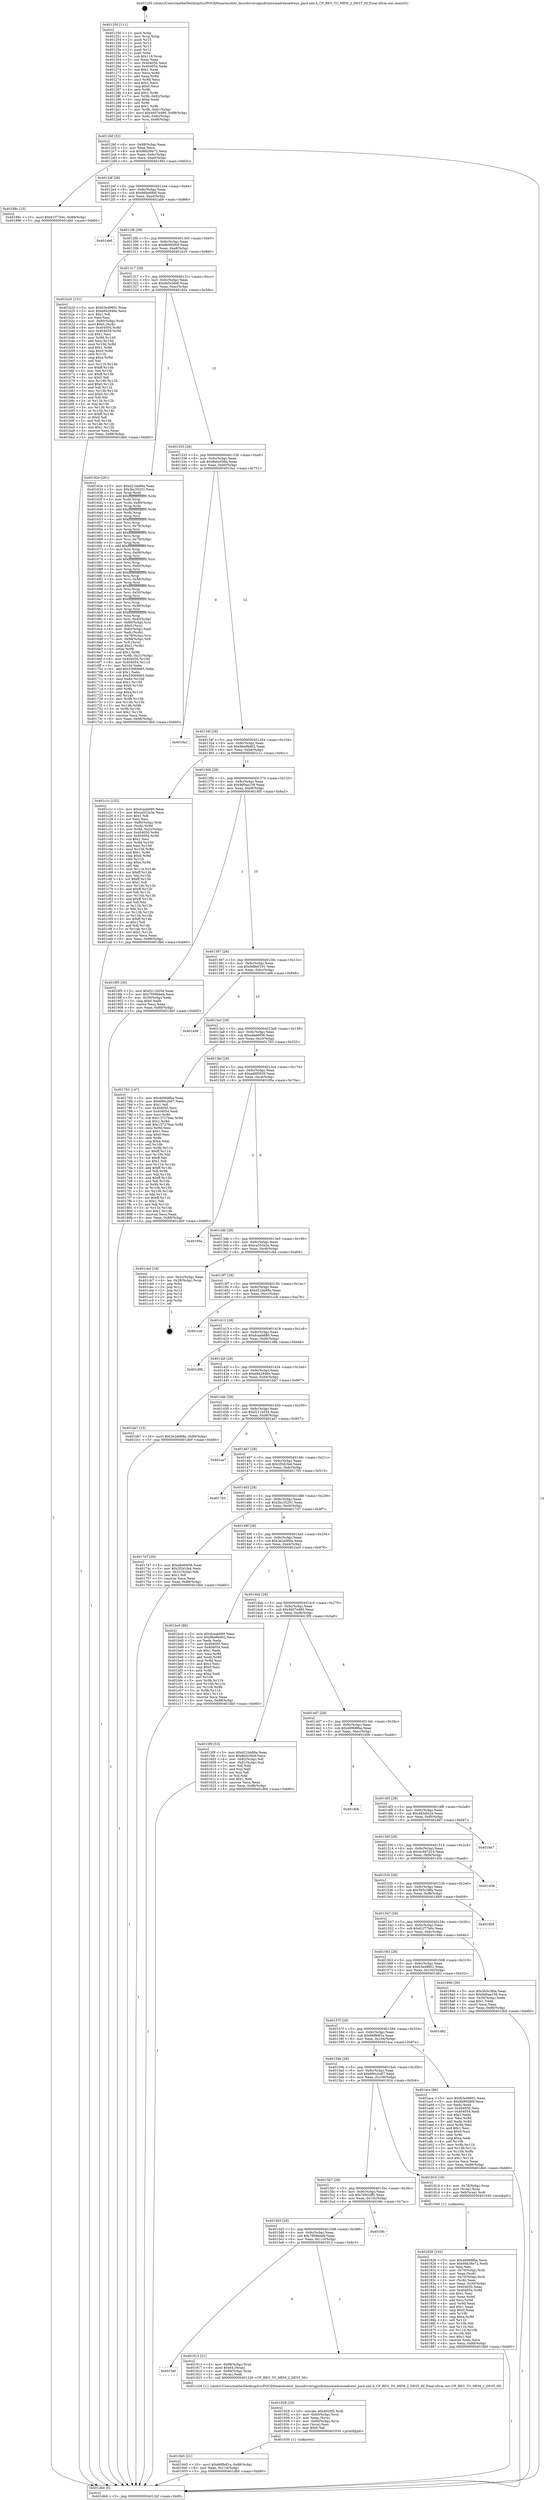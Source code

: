 digraph "0x401250" {
  label = "0x401250 (/mnt/c/Users/mathe/Desktop/tcc/POCII/binaries/extr_linuxdriversgpudrmmsmadrenoadreno_pm4.xml.h_CP_REG_TO_MEM_2_DEST_HI_Final-ollvm.out::main(0))"
  labelloc = "t"
  node[shape=record]

  Entry [label="",width=0.3,height=0.3,shape=circle,fillcolor=black,style=filled]
  "0x4012bf" [label="{
     0x4012bf [32]\l
     | [instrs]\l
     &nbsp;&nbsp;0x4012bf \<+6\>: mov -0x88(%rbp),%eax\l
     &nbsp;&nbsp;0x4012c5 \<+2\>: mov %eax,%ecx\l
     &nbsp;&nbsp;0x4012c7 \<+6\>: sub $0x86b38e72,%ecx\l
     &nbsp;&nbsp;0x4012cd \<+6\>: mov %eax,-0x9c(%rbp)\l
     &nbsp;&nbsp;0x4012d3 \<+6\>: mov %ecx,-0xa0(%rbp)\l
     &nbsp;&nbsp;0x4012d9 \<+6\>: je 000000000040188c \<main+0x63c\>\l
  }"]
  "0x40188c" [label="{
     0x40188c [15]\l
     | [instrs]\l
     &nbsp;&nbsp;0x40188c \<+10\>: movl $0x61f77b0c,-0x88(%rbp)\l
     &nbsp;&nbsp;0x401896 \<+5\>: jmp 0000000000401db0 \<main+0xb60\>\l
  }"]
  "0x4012df" [label="{
     0x4012df [28]\l
     | [instrs]\l
     &nbsp;&nbsp;0x4012df \<+5\>: jmp 00000000004012e4 \<main+0x94\>\l
     &nbsp;&nbsp;0x4012e4 \<+6\>: mov -0x9c(%rbp),%eax\l
     &nbsp;&nbsp;0x4012ea \<+5\>: sub $0x86be68df,%eax\l
     &nbsp;&nbsp;0x4012ef \<+6\>: mov %eax,-0xa4(%rbp)\l
     &nbsp;&nbsp;0x4012f5 \<+6\>: je 0000000000401ab6 \<main+0x866\>\l
  }"]
  Exit [label="",width=0.3,height=0.3,shape=circle,fillcolor=black,style=filled,peripheries=2]
  "0x401ab6" [label="{
     0x401ab6\l
  }", style=dashed]
  "0x4012fb" [label="{
     0x4012fb [28]\l
     | [instrs]\l
     &nbsp;&nbsp;0x4012fb \<+5\>: jmp 0000000000401300 \<main+0xb0\>\l
     &nbsp;&nbsp;0x401300 \<+6\>: mov -0x9c(%rbp),%eax\l
     &nbsp;&nbsp;0x401306 \<+5\>: sub $0x8b99260f,%eax\l
     &nbsp;&nbsp;0x40130b \<+6\>: mov %eax,-0xa8(%rbp)\l
     &nbsp;&nbsp;0x401311 \<+6\>: je 0000000000401b20 \<main+0x8d0\>\l
  }"]
  "0x401945" [label="{
     0x401945 [21]\l
     | [instrs]\l
     &nbsp;&nbsp;0x401945 \<+10\>: movl $0x66f9df1a,-0x88(%rbp)\l
     &nbsp;&nbsp;0x40194f \<+6\>: mov %eax,-0x114(%rbp)\l
     &nbsp;&nbsp;0x401955 \<+5\>: jmp 0000000000401db0 \<main+0xb60\>\l
  }"]
  "0x401b20" [label="{
     0x401b20 [151]\l
     | [instrs]\l
     &nbsp;&nbsp;0x401b20 \<+5\>: mov $0x63e49601,%eax\l
     &nbsp;&nbsp;0x401b25 \<+5\>: mov $0xe942846e,%ecx\l
     &nbsp;&nbsp;0x401b2a \<+2\>: mov $0x1,%dl\l
     &nbsp;&nbsp;0x401b2c \<+2\>: xor %esi,%esi\l
     &nbsp;&nbsp;0x401b2e \<+4\>: mov -0x80(%rbp),%rdi\l
     &nbsp;&nbsp;0x401b32 \<+6\>: movl $0x0,(%rdi)\l
     &nbsp;&nbsp;0x401b38 \<+8\>: mov 0x404050,%r8d\l
     &nbsp;&nbsp;0x401b40 \<+8\>: mov 0x404054,%r9d\l
     &nbsp;&nbsp;0x401b48 \<+3\>: sub $0x1,%esi\l
     &nbsp;&nbsp;0x401b4b \<+3\>: mov %r8d,%r10d\l
     &nbsp;&nbsp;0x401b4e \<+3\>: add %esi,%r10d\l
     &nbsp;&nbsp;0x401b51 \<+4\>: imul %r10d,%r8d\l
     &nbsp;&nbsp;0x401b55 \<+4\>: and $0x1,%r8d\l
     &nbsp;&nbsp;0x401b59 \<+4\>: cmp $0x0,%r8d\l
     &nbsp;&nbsp;0x401b5d \<+4\>: sete %r11b\l
     &nbsp;&nbsp;0x401b61 \<+4\>: cmp $0xa,%r9d\l
     &nbsp;&nbsp;0x401b65 \<+3\>: setl %bl\l
     &nbsp;&nbsp;0x401b68 \<+3\>: mov %r11b,%r14b\l
     &nbsp;&nbsp;0x401b6b \<+4\>: xor $0xff,%r14b\l
     &nbsp;&nbsp;0x401b6f \<+3\>: mov %bl,%r15b\l
     &nbsp;&nbsp;0x401b72 \<+4\>: xor $0xff,%r15b\l
     &nbsp;&nbsp;0x401b76 \<+3\>: xor $0x0,%dl\l
     &nbsp;&nbsp;0x401b79 \<+3\>: mov %r14b,%r12b\l
     &nbsp;&nbsp;0x401b7c \<+4\>: and $0x0,%r12b\l
     &nbsp;&nbsp;0x401b80 \<+3\>: and %dl,%r11b\l
     &nbsp;&nbsp;0x401b83 \<+3\>: mov %r15b,%r13b\l
     &nbsp;&nbsp;0x401b86 \<+4\>: and $0x0,%r13b\l
     &nbsp;&nbsp;0x401b8a \<+2\>: and %dl,%bl\l
     &nbsp;&nbsp;0x401b8c \<+3\>: or %r11b,%r12b\l
     &nbsp;&nbsp;0x401b8f \<+3\>: or %bl,%r13b\l
     &nbsp;&nbsp;0x401b92 \<+3\>: xor %r13b,%r12b\l
     &nbsp;&nbsp;0x401b95 \<+3\>: or %r15b,%r14b\l
     &nbsp;&nbsp;0x401b98 \<+4\>: xor $0xff,%r14b\l
     &nbsp;&nbsp;0x401b9c \<+3\>: or $0x0,%dl\l
     &nbsp;&nbsp;0x401b9f \<+3\>: and %dl,%r14b\l
     &nbsp;&nbsp;0x401ba2 \<+3\>: or %r14b,%r12b\l
     &nbsp;&nbsp;0x401ba5 \<+4\>: test $0x1,%r12b\l
     &nbsp;&nbsp;0x401ba9 \<+3\>: cmovne %ecx,%eax\l
     &nbsp;&nbsp;0x401bac \<+6\>: mov %eax,-0x88(%rbp)\l
     &nbsp;&nbsp;0x401bb2 \<+5\>: jmp 0000000000401db0 \<main+0xb60\>\l
  }"]
  "0x401317" [label="{
     0x401317 [28]\l
     | [instrs]\l
     &nbsp;&nbsp;0x401317 \<+5\>: jmp 000000000040131c \<main+0xcc\>\l
     &nbsp;&nbsp;0x40131c \<+6\>: mov -0x9c(%rbp),%eax\l
     &nbsp;&nbsp;0x401322 \<+5\>: sub $0x8e5c56df,%eax\l
     &nbsp;&nbsp;0x401327 \<+6\>: mov %eax,-0xac(%rbp)\l
     &nbsp;&nbsp;0x40132d \<+6\>: je 000000000040162e \<main+0x3de\>\l
  }"]
  "0x401928" [label="{
     0x401928 [29]\l
     | [instrs]\l
     &nbsp;&nbsp;0x401928 \<+10\>: movabs $0x4020f2,%rdi\l
     &nbsp;&nbsp;0x401932 \<+4\>: mov -0x60(%rbp),%rcx\l
     &nbsp;&nbsp;0x401936 \<+2\>: mov %eax,(%rcx)\l
     &nbsp;&nbsp;0x401938 \<+4\>: mov -0x60(%rbp),%rcx\l
     &nbsp;&nbsp;0x40193c \<+2\>: mov (%rcx),%esi\l
     &nbsp;&nbsp;0x40193e \<+2\>: mov $0x0,%al\l
     &nbsp;&nbsp;0x401940 \<+5\>: call 0000000000401030 \<printf@plt\>\l
     | [calls]\l
     &nbsp;&nbsp;0x401030 \{1\} (unknown)\l
  }"]
  "0x40162e" [label="{
     0x40162e [281]\l
     | [instrs]\l
     &nbsp;&nbsp;0x40162e \<+5\>: mov $0xd21bb89a,%eax\l
     &nbsp;&nbsp;0x401633 \<+5\>: mov $0x3bc35201,%ecx\l
     &nbsp;&nbsp;0x401638 \<+3\>: mov %rsp,%rdx\l
     &nbsp;&nbsp;0x40163b \<+4\>: add $0xfffffffffffffff0,%rdx\l
     &nbsp;&nbsp;0x40163f \<+3\>: mov %rdx,%rsp\l
     &nbsp;&nbsp;0x401642 \<+4\>: mov %rdx,-0x80(%rbp)\l
     &nbsp;&nbsp;0x401646 \<+3\>: mov %rsp,%rdx\l
     &nbsp;&nbsp;0x401649 \<+4\>: add $0xfffffffffffffff0,%rdx\l
     &nbsp;&nbsp;0x40164d \<+3\>: mov %rdx,%rsp\l
     &nbsp;&nbsp;0x401650 \<+3\>: mov %rsp,%rsi\l
     &nbsp;&nbsp;0x401653 \<+4\>: add $0xfffffffffffffff0,%rsi\l
     &nbsp;&nbsp;0x401657 \<+3\>: mov %rsi,%rsp\l
     &nbsp;&nbsp;0x40165a \<+4\>: mov %rsi,-0x78(%rbp)\l
     &nbsp;&nbsp;0x40165e \<+3\>: mov %rsp,%rsi\l
     &nbsp;&nbsp;0x401661 \<+4\>: add $0xfffffffffffffff0,%rsi\l
     &nbsp;&nbsp;0x401665 \<+3\>: mov %rsi,%rsp\l
     &nbsp;&nbsp;0x401668 \<+4\>: mov %rsi,-0x70(%rbp)\l
     &nbsp;&nbsp;0x40166c \<+3\>: mov %rsp,%rsi\l
     &nbsp;&nbsp;0x40166f \<+4\>: add $0xfffffffffffffff0,%rsi\l
     &nbsp;&nbsp;0x401673 \<+3\>: mov %rsi,%rsp\l
     &nbsp;&nbsp;0x401676 \<+4\>: mov %rsi,-0x68(%rbp)\l
     &nbsp;&nbsp;0x40167a \<+3\>: mov %rsp,%rsi\l
     &nbsp;&nbsp;0x40167d \<+4\>: add $0xfffffffffffffff0,%rsi\l
     &nbsp;&nbsp;0x401681 \<+3\>: mov %rsi,%rsp\l
     &nbsp;&nbsp;0x401684 \<+4\>: mov %rsi,-0x60(%rbp)\l
     &nbsp;&nbsp;0x401688 \<+3\>: mov %rsp,%rsi\l
     &nbsp;&nbsp;0x40168b \<+4\>: add $0xfffffffffffffff0,%rsi\l
     &nbsp;&nbsp;0x40168f \<+3\>: mov %rsi,%rsp\l
     &nbsp;&nbsp;0x401692 \<+4\>: mov %rsi,-0x58(%rbp)\l
     &nbsp;&nbsp;0x401696 \<+3\>: mov %rsp,%rsi\l
     &nbsp;&nbsp;0x401699 \<+4\>: add $0xfffffffffffffff0,%rsi\l
     &nbsp;&nbsp;0x40169d \<+3\>: mov %rsi,%rsp\l
     &nbsp;&nbsp;0x4016a0 \<+4\>: mov %rsi,-0x50(%rbp)\l
     &nbsp;&nbsp;0x4016a4 \<+3\>: mov %rsp,%rsi\l
     &nbsp;&nbsp;0x4016a7 \<+4\>: add $0xfffffffffffffff0,%rsi\l
     &nbsp;&nbsp;0x4016ab \<+3\>: mov %rsi,%rsp\l
     &nbsp;&nbsp;0x4016ae \<+4\>: mov %rsi,-0x48(%rbp)\l
     &nbsp;&nbsp;0x4016b2 \<+3\>: mov %rsp,%rsi\l
     &nbsp;&nbsp;0x4016b5 \<+4\>: add $0xfffffffffffffff0,%rsi\l
     &nbsp;&nbsp;0x4016b9 \<+3\>: mov %rsi,%rsp\l
     &nbsp;&nbsp;0x4016bc \<+4\>: mov %rsi,-0x40(%rbp)\l
     &nbsp;&nbsp;0x4016c0 \<+4\>: mov -0x80(%rbp),%rsi\l
     &nbsp;&nbsp;0x4016c4 \<+6\>: movl $0x0,(%rsi)\l
     &nbsp;&nbsp;0x4016ca \<+6\>: mov -0x8c(%rbp),%edi\l
     &nbsp;&nbsp;0x4016d0 \<+2\>: mov %edi,(%rdx)\l
     &nbsp;&nbsp;0x4016d2 \<+4\>: mov -0x78(%rbp),%rsi\l
     &nbsp;&nbsp;0x4016d6 \<+7\>: mov -0x98(%rbp),%r8\l
     &nbsp;&nbsp;0x4016dd \<+3\>: mov %r8,(%rsi)\l
     &nbsp;&nbsp;0x4016e0 \<+3\>: cmpl $0x2,(%rdx)\l
     &nbsp;&nbsp;0x4016e3 \<+4\>: setne %r9b\l
     &nbsp;&nbsp;0x4016e7 \<+4\>: and $0x1,%r9b\l
     &nbsp;&nbsp;0x4016eb \<+4\>: mov %r9b,-0x31(%rbp)\l
     &nbsp;&nbsp;0x4016ef \<+8\>: mov 0x404050,%r10d\l
     &nbsp;&nbsp;0x4016f7 \<+8\>: mov 0x404054,%r11d\l
     &nbsp;&nbsp;0x4016ff \<+3\>: mov %r10d,%ebx\l
     &nbsp;&nbsp;0x401702 \<+6\>: add $0x53069d65,%ebx\l
     &nbsp;&nbsp;0x401708 \<+3\>: sub $0x1,%ebx\l
     &nbsp;&nbsp;0x40170b \<+6\>: sub $0x53069d65,%ebx\l
     &nbsp;&nbsp;0x401711 \<+4\>: imul %ebx,%r10d\l
     &nbsp;&nbsp;0x401715 \<+4\>: and $0x1,%r10d\l
     &nbsp;&nbsp;0x401719 \<+4\>: cmp $0x0,%r10d\l
     &nbsp;&nbsp;0x40171d \<+4\>: sete %r9b\l
     &nbsp;&nbsp;0x401721 \<+4\>: cmp $0xa,%r11d\l
     &nbsp;&nbsp;0x401725 \<+4\>: setl %r14b\l
     &nbsp;&nbsp;0x401729 \<+3\>: mov %r9b,%r15b\l
     &nbsp;&nbsp;0x40172c \<+3\>: and %r14b,%r15b\l
     &nbsp;&nbsp;0x40172f \<+3\>: xor %r14b,%r9b\l
     &nbsp;&nbsp;0x401732 \<+3\>: or %r9b,%r15b\l
     &nbsp;&nbsp;0x401735 \<+4\>: test $0x1,%r15b\l
     &nbsp;&nbsp;0x401739 \<+3\>: cmovne %ecx,%eax\l
     &nbsp;&nbsp;0x40173c \<+6\>: mov %eax,-0x88(%rbp)\l
     &nbsp;&nbsp;0x401742 \<+5\>: jmp 0000000000401db0 \<main+0xb60\>\l
  }"]
  "0x401333" [label="{
     0x401333 [28]\l
     | [instrs]\l
     &nbsp;&nbsp;0x401333 \<+5\>: jmp 0000000000401338 \<main+0xe8\>\l
     &nbsp;&nbsp;0x401338 \<+6\>: mov -0x9c(%rbp),%eax\l
     &nbsp;&nbsp;0x40133e \<+5\>: sub $0x8ebc036a,%eax\l
     &nbsp;&nbsp;0x401343 \<+6\>: mov %eax,-0xb0(%rbp)\l
     &nbsp;&nbsp;0x401349 \<+6\>: je 00000000004019a1 \<main+0x751\>\l
  }"]
  "0x4015ef" [label="{
     0x4015ef\l
  }", style=dashed]
  "0x4019a1" [label="{
     0x4019a1\l
  }", style=dashed]
  "0x40134f" [label="{
     0x40134f [28]\l
     | [instrs]\l
     &nbsp;&nbsp;0x40134f \<+5\>: jmp 0000000000401354 \<main+0x104\>\l
     &nbsp;&nbsp;0x401354 \<+6\>: mov -0x9c(%rbp),%eax\l
     &nbsp;&nbsp;0x40135a \<+5\>: sub $0x9be9bd02,%eax\l
     &nbsp;&nbsp;0x40135f \<+6\>: mov %eax,-0xb4(%rbp)\l
     &nbsp;&nbsp;0x401365 \<+6\>: je 0000000000401c1c \<main+0x9cc\>\l
  }"]
  "0x401913" [label="{
     0x401913 [21]\l
     | [instrs]\l
     &nbsp;&nbsp;0x401913 \<+4\>: mov -0x68(%rbp),%rax\l
     &nbsp;&nbsp;0x401917 \<+6\>: movl $0x64,(%rax)\l
     &nbsp;&nbsp;0x40191d \<+4\>: mov -0x68(%rbp),%rax\l
     &nbsp;&nbsp;0x401921 \<+2\>: mov (%rax),%edi\l
     &nbsp;&nbsp;0x401923 \<+5\>: call 0000000000401220 \<CP_REG_TO_MEM_2_DEST_HI\>\l
     | [calls]\l
     &nbsp;&nbsp;0x401220 \{1\} (/mnt/c/Users/mathe/Desktop/tcc/POCII/binaries/extr_linuxdriversgpudrmmsmadrenoadreno_pm4.xml.h_CP_REG_TO_MEM_2_DEST_HI_Final-ollvm.out::CP_REG_TO_MEM_2_DEST_HI)\l
  }"]
  "0x401c1c" [label="{
     0x401c1c [152]\l
     | [instrs]\l
     &nbsp;&nbsp;0x401c1c \<+5\>: mov $0xdcaab680,%eax\l
     &nbsp;&nbsp;0x401c21 \<+5\>: mov $0xca553a3e,%ecx\l
     &nbsp;&nbsp;0x401c26 \<+2\>: mov $0x1,%dl\l
     &nbsp;&nbsp;0x401c28 \<+2\>: xor %esi,%esi\l
     &nbsp;&nbsp;0x401c2a \<+4\>: mov -0x80(%rbp),%rdi\l
     &nbsp;&nbsp;0x401c2e \<+3\>: mov (%rdi),%r8d\l
     &nbsp;&nbsp;0x401c31 \<+4\>: mov %r8d,-0x2c(%rbp)\l
     &nbsp;&nbsp;0x401c35 \<+8\>: mov 0x404050,%r8d\l
     &nbsp;&nbsp;0x401c3d \<+8\>: mov 0x404054,%r9d\l
     &nbsp;&nbsp;0x401c45 \<+3\>: sub $0x1,%esi\l
     &nbsp;&nbsp;0x401c48 \<+3\>: mov %r8d,%r10d\l
     &nbsp;&nbsp;0x401c4b \<+3\>: add %esi,%r10d\l
     &nbsp;&nbsp;0x401c4e \<+4\>: imul %r10d,%r8d\l
     &nbsp;&nbsp;0x401c52 \<+4\>: and $0x1,%r8d\l
     &nbsp;&nbsp;0x401c56 \<+4\>: cmp $0x0,%r8d\l
     &nbsp;&nbsp;0x401c5a \<+4\>: sete %r11b\l
     &nbsp;&nbsp;0x401c5e \<+4\>: cmp $0xa,%r9d\l
     &nbsp;&nbsp;0x401c62 \<+3\>: setl %bl\l
     &nbsp;&nbsp;0x401c65 \<+3\>: mov %r11b,%r14b\l
     &nbsp;&nbsp;0x401c68 \<+4\>: xor $0xff,%r14b\l
     &nbsp;&nbsp;0x401c6c \<+3\>: mov %bl,%r15b\l
     &nbsp;&nbsp;0x401c6f \<+4\>: xor $0xff,%r15b\l
     &nbsp;&nbsp;0x401c73 \<+3\>: xor $0x1,%dl\l
     &nbsp;&nbsp;0x401c76 \<+3\>: mov %r14b,%r12b\l
     &nbsp;&nbsp;0x401c79 \<+4\>: and $0xff,%r12b\l
     &nbsp;&nbsp;0x401c7d \<+3\>: and %dl,%r11b\l
     &nbsp;&nbsp;0x401c80 \<+3\>: mov %r15b,%r13b\l
     &nbsp;&nbsp;0x401c83 \<+4\>: and $0xff,%r13b\l
     &nbsp;&nbsp;0x401c87 \<+2\>: and %dl,%bl\l
     &nbsp;&nbsp;0x401c89 \<+3\>: or %r11b,%r12b\l
     &nbsp;&nbsp;0x401c8c \<+3\>: or %bl,%r13b\l
     &nbsp;&nbsp;0x401c8f \<+3\>: xor %r13b,%r12b\l
     &nbsp;&nbsp;0x401c92 \<+3\>: or %r15b,%r14b\l
     &nbsp;&nbsp;0x401c95 \<+4\>: xor $0xff,%r14b\l
     &nbsp;&nbsp;0x401c99 \<+3\>: or $0x1,%dl\l
     &nbsp;&nbsp;0x401c9c \<+3\>: and %dl,%r14b\l
     &nbsp;&nbsp;0x401c9f \<+3\>: or %r14b,%r12b\l
     &nbsp;&nbsp;0x401ca2 \<+4\>: test $0x1,%r12b\l
     &nbsp;&nbsp;0x401ca6 \<+3\>: cmovne %ecx,%eax\l
     &nbsp;&nbsp;0x401ca9 \<+6\>: mov %eax,-0x88(%rbp)\l
     &nbsp;&nbsp;0x401caf \<+5\>: jmp 0000000000401db0 \<main+0xb60\>\l
  }"]
  "0x40136b" [label="{
     0x40136b [28]\l
     | [instrs]\l
     &nbsp;&nbsp;0x40136b \<+5\>: jmp 0000000000401370 \<main+0x120\>\l
     &nbsp;&nbsp;0x401370 \<+6\>: mov -0x9c(%rbp),%eax\l
     &nbsp;&nbsp;0x401376 \<+5\>: sub $0x9d0aa158,%eax\l
     &nbsp;&nbsp;0x40137b \<+6\>: mov %eax,-0xb8(%rbp)\l
     &nbsp;&nbsp;0x401381 \<+6\>: je 00000000004018f5 \<main+0x6a5\>\l
  }"]
  "0x4015d3" [label="{
     0x4015d3 [28]\l
     | [instrs]\l
     &nbsp;&nbsp;0x4015d3 \<+5\>: jmp 00000000004015d8 \<main+0x388\>\l
     &nbsp;&nbsp;0x4015d8 \<+6\>: mov -0x9c(%rbp),%eax\l
     &nbsp;&nbsp;0x4015de \<+5\>: sub $0x7958bbeb,%eax\l
     &nbsp;&nbsp;0x4015e3 \<+6\>: mov %eax,-0x110(%rbp)\l
     &nbsp;&nbsp;0x4015e9 \<+6\>: je 0000000000401913 \<main+0x6c3\>\l
  }"]
  "0x4018f5" [label="{
     0x4018f5 [30]\l
     | [instrs]\l
     &nbsp;&nbsp;0x4018f5 \<+5\>: mov $0xf211b554,%eax\l
     &nbsp;&nbsp;0x4018fa \<+5\>: mov $0x7958bbeb,%ecx\l
     &nbsp;&nbsp;0x4018ff \<+3\>: mov -0x30(%rbp),%edx\l
     &nbsp;&nbsp;0x401902 \<+3\>: cmp $0x0,%edx\l
     &nbsp;&nbsp;0x401905 \<+3\>: cmove %ecx,%eax\l
     &nbsp;&nbsp;0x401908 \<+6\>: mov %eax,-0x88(%rbp)\l
     &nbsp;&nbsp;0x40190e \<+5\>: jmp 0000000000401db0 \<main+0xb60\>\l
  }"]
  "0x401387" [label="{
     0x401387 [28]\l
     | [instrs]\l
     &nbsp;&nbsp;0x401387 \<+5\>: jmp 000000000040138c \<main+0x13c\>\l
     &nbsp;&nbsp;0x40138c \<+6\>: mov -0x9c(%rbp),%eax\l
     &nbsp;&nbsp;0x401392 \<+5\>: sub $0x9d8e0191,%eax\l
     &nbsp;&nbsp;0x401397 \<+6\>: mov %eax,-0xbc(%rbp)\l
     &nbsp;&nbsp;0x40139d \<+6\>: je 0000000000401a98 \<main+0x848\>\l
  }"]
  "0x4019fc" [label="{
     0x4019fc\l
  }", style=dashed]
  "0x401a98" [label="{
     0x401a98\l
  }", style=dashed]
  "0x4013a3" [label="{
     0x4013a3 [28]\l
     | [instrs]\l
     &nbsp;&nbsp;0x4013a3 \<+5\>: jmp 00000000004013a8 \<main+0x158\>\l
     &nbsp;&nbsp;0x4013a8 \<+6\>: mov -0x9c(%rbp),%eax\l
     &nbsp;&nbsp;0x4013ae \<+5\>: sub $0xa6e66f36,%eax\l
     &nbsp;&nbsp;0x4013b3 \<+6\>: mov %eax,-0xc0(%rbp)\l
     &nbsp;&nbsp;0x4013b9 \<+6\>: je 0000000000401783 \<main+0x533\>\l
  }"]
  "0x401826" [label="{
     0x401826 [102]\l
     | [instrs]\l
     &nbsp;&nbsp;0x401826 \<+5\>: mov $0x46968fba,%ecx\l
     &nbsp;&nbsp;0x40182b \<+5\>: mov $0x86b38e72,%edx\l
     &nbsp;&nbsp;0x401830 \<+2\>: xor %esi,%esi\l
     &nbsp;&nbsp;0x401832 \<+4\>: mov -0x70(%rbp),%rdi\l
     &nbsp;&nbsp;0x401836 \<+2\>: mov %eax,(%rdi)\l
     &nbsp;&nbsp;0x401838 \<+4\>: mov -0x70(%rbp),%rdi\l
     &nbsp;&nbsp;0x40183c \<+2\>: mov (%rdi),%eax\l
     &nbsp;&nbsp;0x40183e \<+3\>: mov %eax,-0x30(%rbp)\l
     &nbsp;&nbsp;0x401841 \<+7\>: mov 0x404050,%eax\l
     &nbsp;&nbsp;0x401848 \<+8\>: mov 0x404054,%r8d\l
     &nbsp;&nbsp;0x401850 \<+3\>: sub $0x1,%esi\l
     &nbsp;&nbsp;0x401853 \<+3\>: mov %eax,%r9d\l
     &nbsp;&nbsp;0x401856 \<+3\>: add %esi,%r9d\l
     &nbsp;&nbsp;0x401859 \<+4\>: imul %r9d,%eax\l
     &nbsp;&nbsp;0x40185d \<+3\>: and $0x1,%eax\l
     &nbsp;&nbsp;0x401860 \<+3\>: cmp $0x0,%eax\l
     &nbsp;&nbsp;0x401863 \<+4\>: sete %r10b\l
     &nbsp;&nbsp;0x401867 \<+4\>: cmp $0xa,%r8d\l
     &nbsp;&nbsp;0x40186b \<+4\>: setl %r11b\l
     &nbsp;&nbsp;0x40186f \<+3\>: mov %r10b,%bl\l
     &nbsp;&nbsp;0x401872 \<+3\>: and %r11b,%bl\l
     &nbsp;&nbsp;0x401875 \<+3\>: xor %r11b,%r10b\l
     &nbsp;&nbsp;0x401878 \<+3\>: or %r10b,%bl\l
     &nbsp;&nbsp;0x40187b \<+3\>: test $0x1,%bl\l
     &nbsp;&nbsp;0x40187e \<+3\>: cmovne %edx,%ecx\l
     &nbsp;&nbsp;0x401881 \<+6\>: mov %ecx,-0x88(%rbp)\l
     &nbsp;&nbsp;0x401887 \<+5\>: jmp 0000000000401db0 \<main+0xb60\>\l
  }"]
  "0x401783" [label="{
     0x401783 [147]\l
     | [instrs]\l
     &nbsp;&nbsp;0x401783 \<+5\>: mov $0x46968fba,%eax\l
     &nbsp;&nbsp;0x401788 \<+5\>: mov $0x690c2e87,%ecx\l
     &nbsp;&nbsp;0x40178d \<+2\>: mov $0x1,%dl\l
     &nbsp;&nbsp;0x40178f \<+7\>: mov 0x404050,%esi\l
     &nbsp;&nbsp;0x401796 \<+7\>: mov 0x404054,%edi\l
     &nbsp;&nbsp;0x40179d \<+3\>: mov %esi,%r8d\l
     &nbsp;&nbsp;0x4017a0 \<+7\>: sub $0x137276ae,%r8d\l
     &nbsp;&nbsp;0x4017a7 \<+4\>: sub $0x1,%r8d\l
     &nbsp;&nbsp;0x4017ab \<+7\>: add $0x137276ae,%r8d\l
     &nbsp;&nbsp;0x4017b2 \<+4\>: imul %r8d,%esi\l
     &nbsp;&nbsp;0x4017b6 \<+3\>: and $0x1,%esi\l
     &nbsp;&nbsp;0x4017b9 \<+3\>: cmp $0x0,%esi\l
     &nbsp;&nbsp;0x4017bc \<+4\>: sete %r9b\l
     &nbsp;&nbsp;0x4017c0 \<+3\>: cmp $0xa,%edi\l
     &nbsp;&nbsp;0x4017c3 \<+4\>: setl %r10b\l
     &nbsp;&nbsp;0x4017c7 \<+3\>: mov %r9b,%r11b\l
     &nbsp;&nbsp;0x4017ca \<+4\>: xor $0xff,%r11b\l
     &nbsp;&nbsp;0x4017ce \<+3\>: mov %r10b,%bl\l
     &nbsp;&nbsp;0x4017d1 \<+3\>: xor $0xff,%bl\l
     &nbsp;&nbsp;0x4017d4 \<+3\>: xor $0x1,%dl\l
     &nbsp;&nbsp;0x4017d7 \<+3\>: mov %r11b,%r14b\l
     &nbsp;&nbsp;0x4017da \<+4\>: and $0xff,%r14b\l
     &nbsp;&nbsp;0x4017de \<+3\>: and %dl,%r9b\l
     &nbsp;&nbsp;0x4017e1 \<+3\>: mov %bl,%r15b\l
     &nbsp;&nbsp;0x4017e4 \<+4\>: and $0xff,%r15b\l
     &nbsp;&nbsp;0x4017e8 \<+3\>: and %dl,%r10b\l
     &nbsp;&nbsp;0x4017eb \<+3\>: or %r9b,%r14b\l
     &nbsp;&nbsp;0x4017ee \<+3\>: or %r10b,%r15b\l
     &nbsp;&nbsp;0x4017f1 \<+3\>: xor %r15b,%r14b\l
     &nbsp;&nbsp;0x4017f4 \<+3\>: or %bl,%r11b\l
     &nbsp;&nbsp;0x4017f7 \<+4\>: xor $0xff,%r11b\l
     &nbsp;&nbsp;0x4017fb \<+3\>: or $0x1,%dl\l
     &nbsp;&nbsp;0x4017fe \<+3\>: and %dl,%r11b\l
     &nbsp;&nbsp;0x401801 \<+3\>: or %r11b,%r14b\l
     &nbsp;&nbsp;0x401804 \<+4\>: test $0x1,%r14b\l
     &nbsp;&nbsp;0x401808 \<+3\>: cmovne %ecx,%eax\l
     &nbsp;&nbsp;0x40180b \<+6\>: mov %eax,-0x88(%rbp)\l
     &nbsp;&nbsp;0x401811 \<+5\>: jmp 0000000000401db0 \<main+0xb60\>\l
  }"]
  "0x4013bf" [label="{
     0x4013bf [28]\l
     | [instrs]\l
     &nbsp;&nbsp;0x4013bf \<+5\>: jmp 00000000004013c4 \<main+0x174\>\l
     &nbsp;&nbsp;0x4013c4 \<+6\>: mov -0x9c(%rbp),%eax\l
     &nbsp;&nbsp;0x4013ca \<+5\>: sub $0xad6f0939,%eax\l
     &nbsp;&nbsp;0x4013cf \<+6\>: mov %eax,-0xc4(%rbp)\l
     &nbsp;&nbsp;0x4013d5 \<+6\>: je 000000000040195a \<main+0x70a\>\l
  }"]
  "0x4015b7" [label="{
     0x4015b7 [28]\l
     | [instrs]\l
     &nbsp;&nbsp;0x4015b7 \<+5\>: jmp 00000000004015bc \<main+0x36c\>\l
     &nbsp;&nbsp;0x4015bc \<+6\>: mov -0x9c(%rbp),%eax\l
     &nbsp;&nbsp;0x4015c2 \<+5\>: sub $0x76932ff2,%eax\l
     &nbsp;&nbsp;0x4015c7 \<+6\>: mov %eax,-0x10c(%rbp)\l
     &nbsp;&nbsp;0x4015cd \<+6\>: je 00000000004019fc \<main+0x7ac\>\l
  }"]
  "0x40195a" [label="{
     0x40195a\l
  }", style=dashed]
  "0x4013db" [label="{
     0x4013db [28]\l
     | [instrs]\l
     &nbsp;&nbsp;0x4013db \<+5\>: jmp 00000000004013e0 \<main+0x190\>\l
     &nbsp;&nbsp;0x4013e0 \<+6\>: mov -0x9c(%rbp),%eax\l
     &nbsp;&nbsp;0x4013e6 \<+5\>: sub $0xca553a3e,%eax\l
     &nbsp;&nbsp;0x4013eb \<+6\>: mov %eax,-0xc8(%rbp)\l
     &nbsp;&nbsp;0x4013f1 \<+6\>: je 0000000000401cb4 \<main+0xa64\>\l
  }"]
  "0x401816" [label="{
     0x401816 [16]\l
     | [instrs]\l
     &nbsp;&nbsp;0x401816 \<+4\>: mov -0x78(%rbp),%rax\l
     &nbsp;&nbsp;0x40181a \<+3\>: mov (%rax),%rax\l
     &nbsp;&nbsp;0x40181d \<+4\>: mov 0x8(%rax),%rdi\l
     &nbsp;&nbsp;0x401821 \<+5\>: call 0000000000401040 \<atoi@plt\>\l
     | [calls]\l
     &nbsp;&nbsp;0x401040 \{1\} (unknown)\l
  }"]
  "0x401cb4" [label="{
     0x401cb4 [18]\l
     | [instrs]\l
     &nbsp;&nbsp;0x401cb4 \<+3\>: mov -0x2c(%rbp),%eax\l
     &nbsp;&nbsp;0x401cb7 \<+4\>: lea -0x28(%rbp),%rsp\l
     &nbsp;&nbsp;0x401cbb \<+1\>: pop %rbx\l
     &nbsp;&nbsp;0x401cbc \<+2\>: pop %r12\l
     &nbsp;&nbsp;0x401cbe \<+2\>: pop %r13\l
     &nbsp;&nbsp;0x401cc0 \<+2\>: pop %r14\l
     &nbsp;&nbsp;0x401cc2 \<+2\>: pop %r15\l
     &nbsp;&nbsp;0x401cc4 \<+1\>: pop %rbp\l
     &nbsp;&nbsp;0x401cc5 \<+1\>: ret\l
  }"]
  "0x4013f7" [label="{
     0x4013f7 [28]\l
     | [instrs]\l
     &nbsp;&nbsp;0x4013f7 \<+5\>: jmp 00000000004013fc \<main+0x1ac\>\l
     &nbsp;&nbsp;0x4013fc \<+6\>: mov -0x9c(%rbp),%eax\l
     &nbsp;&nbsp;0x401402 \<+5\>: sub $0xd21bb89a,%eax\l
     &nbsp;&nbsp;0x401407 \<+6\>: mov %eax,-0xcc(%rbp)\l
     &nbsp;&nbsp;0x40140d \<+6\>: je 0000000000401cc6 \<main+0xa76\>\l
  }"]
  "0x40159b" [label="{
     0x40159b [28]\l
     | [instrs]\l
     &nbsp;&nbsp;0x40159b \<+5\>: jmp 00000000004015a0 \<main+0x350\>\l
     &nbsp;&nbsp;0x4015a0 \<+6\>: mov -0x9c(%rbp),%eax\l
     &nbsp;&nbsp;0x4015a6 \<+5\>: sub $0x690c2e87,%eax\l
     &nbsp;&nbsp;0x4015ab \<+6\>: mov %eax,-0x108(%rbp)\l
     &nbsp;&nbsp;0x4015b1 \<+6\>: je 0000000000401816 \<main+0x5c6\>\l
  }"]
  "0x401cc6" [label="{
     0x401cc6\l
  }", style=dashed]
  "0x401413" [label="{
     0x401413 [28]\l
     | [instrs]\l
     &nbsp;&nbsp;0x401413 \<+5\>: jmp 0000000000401418 \<main+0x1c8\>\l
     &nbsp;&nbsp;0x401418 \<+6\>: mov -0x9c(%rbp),%eax\l
     &nbsp;&nbsp;0x40141e \<+5\>: sub $0xdcaab680,%eax\l
     &nbsp;&nbsp;0x401423 \<+6\>: mov %eax,-0xd0(%rbp)\l
     &nbsp;&nbsp;0x401429 \<+6\>: je 0000000000401d9b \<main+0xb4b\>\l
  }"]
  "0x401aca" [label="{
     0x401aca [86]\l
     | [instrs]\l
     &nbsp;&nbsp;0x401aca \<+5\>: mov $0x63e49601,%eax\l
     &nbsp;&nbsp;0x401acf \<+5\>: mov $0x8b99260f,%ecx\l
     &nbsp;&nbsp;0x401ad4 \<+2\>: xor %edx,%edx\l
     &nbsp;&nbsp;0x401ad6 \<+7\>: mov 0x404050,%esi\l
     &nbsp;&nbsp;0x401add \<+7\>: mov 0x404054,%edi\l
     &nbsp;&nbsp;0x401ae4 \<+3\>: sub $0x1,%edx\l
     &nbsp;&nbsp;0x401ae7 \<+3\>: mov %esi,%r8d\l
     &nbsp;&nbsp;0x401aea \<+3\>: add %edx,%r8d\l
     &nbsp;&nbsp;0x401aed \<+4\>: imul %r8d,%esi\l
     &nbsp;&nbsp;0x401af1 \<+3\>: and $0x1,%esi\l
     &nbsp;&nbsp;0x401af4 \<+3\>: cmp $0x0,%esi\l
     &nbsp;&nbsp;0x401af7 \<+4\>: sete %r9b\l
     &nbsp;&nbsp;0x401afb \<+3\>: cmp $0xa,%edi\l
     &nbsp;&nbsp;0x401afe \<+4\>: setl %r10b\l
     &nbsp;&nbsp;0x401b02 \<+3\>: mov %r9b,%r11b\l
     &nbsp;&nbsp;0x401b05 \<+3\>: and %r10b,%r11b\l
     &nbsp;&nbsp;0x401b08 \<+3\>: xor %r10b,%r9b\l
     &nbsp;&nbsp;0x401b0b \<+3\>: or %r9b,%r11b\l
     &nbsp;&nbsp;0x401b0e \<+4\>: test $0x1,%r11b\l
     &nbsp;&nbsp;0x401b12 \<+3\>: cmovne %ecx,%eax\l
     &nbsp;&nbsp;0x401b15 \<+6\>: mov %eax,-0x88(%rbp)\l
     &nbsp;&nbsp;0x401b1b \<+5\>: jmp 0000000000401db0 \<main+0xb60\>\l
  }"]
  "0x401d9b" [label="{
     0x401d9b\l
  }", style=dashed]
  "0x40142f" [label="{
     0x40142f [28]\l
     | [instrs]\l
     &nbsp;&nbsp;0x40142f \<+5\>: jmp 0000000000401434 \<main+0x1e4\>\l
     &nbsp;&nbsp;0x401434 \<+6\>: mov -0x9c(%rbp),%eax\l
     &nbsp;&nbsp;0x40143a \<+5\>: sub $0xe942846e,%eax\l
     &nbsp;&nbsp;0x40143f \<+6\>: mov %eax,-0xd4(%rbp)\l
     &nbsp;&nbsp;0x401445 \<+6\>: je 0000000000401bb7 \<main+0x967\>\l
  }"]
  "0x40157f" [label="{
     0x40157f [28]\l
     | [instrs]\l
     &nbsp;&nbsp;0x40157f \<+5\>: jmp 0000000000401584 \<main+0x334\>\l
     &nbsp;&nbsp;0x401584 \<+6\>: mov -0x9c(%rbp),%eax\l
     &nbsp;&nbsp;0x40158a \<+5\>: sub $0x66f9df1a,%eax\l
     &nbsp;&nbsp;0x40158f \<+6\>: mov %eax,-0x104(%rbp)\l
     &nbsp;&nbsp;0x401595 \<+6\>: je 0000000000401aca \<main+0x87a\>\l
  }"]
  "0x401bb7" [label="{
     0x401bb7 [15]\l
     | [instrs]\l
     &nbsp;&nbsp;0x401bb7 \<+10\>: movl $0x3e2a068a,-0x88(%rbp)\l
     &nbsp;&nbsp;0x401bc1 \<+5\>: jmp 0000000000401db0 \<main+0xb60\>\l
  }"]
  "0x40144b" [label="{
     0x40144b [28]\l
     | [instrs]\l
     &nbsp;&nbsp;0x40144b \<+5\>: jmp 0000000000401450 \<main+0x200\>\l
     &nbsp;&nbsp;0x401450 \<+6\>: mov -0x9c(%rbp),%eax\l
     &nbsp;&nbsp;0x401456 \<+5\>: sub $0xf211b554,%eax\l
     &nbsp;&nbsp;0x40145b \<+6\>: mov %eax,-0xd8(%rbp)\l
     &nbsp;&nbsp;0x401461 \<+6\>: je 0000000000401aa7 \<main+0x857\>\l
  }"]
  "0x401d82" [label="{
     0x401d82\l
  }", style=dashed]
  "0x401aa7" [label="{
     0x401aa7\l
  }", style=dashed]
  "0x401467" [label="{
     0x401467 [28]\l
     | [instrs]\l
     &nbsp;&nbsp;0x401467 \<+5\>: jmp 000000000040146c \<main+0x21c\>\l
     &nbsp;&nbsp;0x40146c \<+6\>: mov -0x9c(%rbp),%eax\l
     &nbsp;&nbsp;0x401472 \<+5\>: sub $0x2f2d1fa4,%eax\l
     &nbsp;&nbsp;0x401477 \<+6\>: mov %eax,-0xdc(%rbp)\l
     &nbsp;&nbsp;0x40147d \<+6\>: je 0000000000401765 \<main+0x515\>\l
  }"]
  "0x401563" [label="{
     0x401563 [28]\l
     | [instrs]\l
     &nbsp;&nbsp;0x401563 \<+5\>: jmp 0000000000401568 \<main+0x318\>\l
     &nbsp;&nbsp;0x401568 \<+6\>: mov -0x9c(%rbp),%eax\l
     &nbsp;&nbsp;0x40156e \<+5\>: sub $0x63e49601,%eax\l
     &nbsp;&nbsp;0x401573 \<+6\>: mov %eax,-0x100(%rbp)\l
     &nbsp;&nbsp;0x401579 \<+6\>: je 0000000000401d82 \<main+0xb32\>\l
  }"]
  "0x401765" [label="{
     0x401765\l
  }", style=dashed]
  "0x401483" [label="{
     0x401483 [28]\l
     | [instrs]\l
     &nbsp;&nbsp;0x401483 \<+5\>: jmp 0000000000401488 \<main+0x238\>\l
     &nbsp;&nbsp;0x401488 \<+6\>: mov -0x9c(%rbp),%eax\l
     &nbsp;&nbsp;0x40148e \<+5\>: sub $0x3bc35201,%eax\l
     &nbsp;&nbsp;0x401493 \<+6\>: mov %eax,-0xe0(%rbp)\l
     &nbsp;&nbsp;0x401499 \<+6\>: je 0000000000401747 \<main+0x4f7\>\l
  }"]
  "0x40189b" [label="{
     0x40189b [30]\l
     | [instrs]\l
     &nbsp;&nbsp;0x40189b \<+5\>: mov $0x5b5c38fa,%eax\l
     &nbsp;&nbsp;0x4018a0 \<+5\>: mov $0x9d0aa158,%ecx\l
     &nbsp;&nbsp;0x4018a5 \<+3\>: mov -0x30(%rbp),%edx\l
     &nbsp;&nbsp;0x4018a8 \<+3\>: cmp $0x1,%edx\l
     &nbsp;&nbsp;0x4018ab \<+3\>: cmovl %ecx,%eax\l
     &nbsp;&nbsp;0x4018ae \<+6\>: mov %eax,-0x88(%rbp)\l
     &nbsp;&nbsp;0x4018b4 \<+5\>: jmp 0000000000401db0 \<main+0xb60\>\l
  }"]
  "0x401747" [label="{
     0x401747 [30]\l
     | [instrs]\l
     &nbsp;&nbsp;0x401747 \<+5\>: mov $0xa6e66f36,%eax\l
     &nbsp;&nbsp;0x40174c \<+5\>: mov $0x2f2d1fa4,%ecx\l
     &nbsp;&nbsp;0x401751 \<+3\>: mov -0x31(%rbp),%dl\l
     &nbsp;&nbsp;0x401754 \<+3\>: test $0x1,%dl\l
     &nbsp;&nbsp;0x401757 \<+3\>: cmovne %ecx,%eax\l
     &nbsp;&nbsp;0x40175a \<+6\>: mov %eax,-0x88(%rbp)\l
     &nbsp;&nbsp;0x401760 \<+5\>: jmp 0000000000401db0 \<main+0xb60\>\l
  }"]
  "0x40149f" [label="{
     0x40149f [28]\l
     | [instrs]\l
     &nbsp;&nbsp;0x40149f \<+5\>: jmp 00000000004014a4 \<main+0x254\>\l
     &nbsp;&nbsp;0x4014a4 \<+6\>: mov -0x9c(%rbp),%eax\l
     &nbsp;&nbsp;0x4014aa \<+5\>: sub $0x3e2a068a,%eax\l
     &nbsp;&nbsp;0x4014af \<+6\>: mov %eax,-0xe4(%rbp)\l
     &nbsp;&nbsp;0x4014b5 \<+6\>: je 0000000000401bc6 \<main+0x976\>\l
  }"]
  "0x401547" [label="{
     0x401547 [28]\l
     | [instrs]\l
     &nbsp;&nbsp;0x401547 \<+5\>: jmp 000000000040154c \<main+0x2fc\>\l
     &nbsp;&nbsp;0x40154c \<+6\>: mov -0x9c(%rbp),%eax\l
     &nbsp;&nbsp;0x401552 \<+5\>: sub $0x61f77b0c,%eax\l
     &nbsp;&nbsp;0x401557 \<+6\>: mov %eax,-0xfc(%rbp)\l
     &nbsp;&nbsp;0x40155d \<+6\>: je 000000000040189b \<main+0x64b\>\l
  }"]
  "0x401bc6" [label="{
     0x401bc6 [86]\l
     | [instrs]\l
     &nbsp;&nbsp;0x401bc6 \<+5\>: mov $0xdcaab680,%eax\l
     &nbsp;&nbsp;0x401bcb \<+5\>: mov $0x9be9bd02,%ecx\l
     &nbsp;&nbsp;0x401bd0 \<+2\>: xor %edx,%edx\l
     &nbsp;&nbsp;0x401bd2 \<+7\>: mov 0x404050,%esi\l
     &nbsp;&nbsp;0x401bd9 \<+7\>: mov 0x404054,%edi\l
     &nbsp;&nbsp;0x401be0 \<+3\>: sub $0x1,%edx\l
     &nbsp;&nbsp;0x401be3 \<+3\>: mov %esi,%r8d\l
     &nbsp;&nbsp;0x401be6 \<+3\>: add %edx,%r8d\l
     &nbsp;&nbsp;0x401be9 \<+4\>: imul %r8d,%esi\l
     &nbsp;&nbsp;0x401bed \<+3\>: and $0x1,%esi\l
     &nbsp;&nbsp;0x401bf0 \<+3\>: cmp $0x0,%esi\l
     &nbsp;&nbsp;0x401bf3 \<+4\>: sete %r9b\l
     &nbsp;&nbsp;0x401bf7 \<+3\>: cmp $0xa,%edi\l
     &nbsp;&nbsp;0x401bfa \<+4\>: setl %r10b\l
     &nbsp;&nbsp;0x401bfe \<+3\>: mov %r9b,%r11b\l
     &nbsp;&nbsp;0x401c01 \<+3\>: and %r10b,%r11b\l
     &nbsp;&nbsp;0x401c04 \<+3\>: xor %r10b,%r9b\l
     &nbsp;&nbsp;0x401c07 \<+3\>: or %r9b,%r11b\l
     &nbsp;&nbsp;0x401c0a \<+4\>: test $0x1,%r11b\l
     &nbsp;&nbsp;0x401c0e \<+3\>: cmovne %ecx,%eax\l
     &nbsp;&nbsp;0x401c11 \<+6\>: mov %eax,-0x88(%rbp)\l
     &nbsp;&nbsp;0x401c17 \<+5\>: jmp 0000000000401db0 \<main+0xb60\>\l
  }"]
  "0x4014bb" [label="{
     0x4014bb [28]\l
     | [instrs]\l
     &nbsp;&nbsp;0x4014bb \<+5\>: jmp 00000000004014c0 \<main+0x270\>\l
     &nbsp;&nbsp;0x4014c0 \<+6\>: mov -0x9c(%rbp),%eax\l
     &nbsp;&nbsp;0x4014c6 \<+5\>: sub $0x4607e480,%eax\l
     &nbsp;&nbsp;0x4014cb \<+6\>: mov %eax,-0xe8(%rbp)\l
     &nbsp;&nbsp;0x4014d1 \<+6\>: je 00000000004015f9 \<main+0x3a9\>\l
  }"]
  "0x4018b9" [label="{
     0x4018b9\l
  }", style=dashed]
  "0x4015f9" [label="{
     0x4015f9 [53]\l
     | [instrs]\l
     &nbsp;&nbsp;0x4015f9 \<+5\>: mov $0xd21bb89a,%eax\l
     &nbsp;&nbsp;0x4015fe \<+5\>: mov $0x8e5c56df,%ecx\l
     &nbsp;&nbsp;0x401603 \<+6\>: mov -0x82(%rbp),%dl\l
     &nbsp;&nbsp;0x401609 \<+7\>: mov -0x81(%rbp),%sil\l
     &nbsp;&nbsp;0x401610 \<+3\>: mov %dl,%dil\l
     &nbsp;&nbsp;0x401613 \<+3\>: and %sil,%dil\l
     &nbsp;&nbsp;0x401616 \<+3\>: xor %sil,%dl\l
     &nbsp;&nbsp;0x401619 \<+3\>: or %dl,%dil\l
     &nbsp;&nbsp;0x40161c \<+4\>: test $0x1,%dil\l
     &nbsp;&nbsp;0x401620 \<+3\>: cmovne %ecx,%eax\l
     &nbsp;&nbsp;0x401623 \<+6\>: mov %eax,-0x88(%rbp)\l
     &nbsp;&nbsp;0x401629 \<+5\>: jmp 0000000000401db0 \<main+0xb60\>\l
  }"]
  "0x4014d7" [label="{
     0x4014d7 [28]\l
     | [instrs]\l
     &nbsp;&nbsp;0x4014d7 \<+5\>: jmp 00000000004014dc \<main+0x28c\>\l
     &nbsp;&nbsp;0x4014dc \<+6\>: mov -0x9c(%rbp),%eax\l
     &nbsp;&nbsp;0x4014e2 \<+5\>: sub $0x46968fba,%eax\l
     &nbsp;&nbsp;0x4014e7 \<+6\>: mov %eax,-0xec(%rbp)\l
     &nbsp;&nbsp;0x4014ed \<+6\>: je 0000000000401d0b \<main+0xabb\>\l
  }"]
  "0x401db0" [label="{
     0x401db0 [5]\l
     | [instrs]\l
     &nbsp;&nbsp;0x401db0 \<+5\>: jmp 00000000004012bf \<main+0x6f\>\l
  }"]
  "0x401250" [label="{
     0x401250 [111]\l
     | [instrs]\l
     &nbsp;&nbsp;0x401250 \<+1\>: push %rbp\l
     &nbsp;&nbsp;0x401251 \<+3\>: mov %rsp,%rbp\l
     &nbsp;&nbsp;0x401254 \<+2\>: push %r15\l
     &nbsp;&nbsp;0x401256 \<+2\>: push %r14\l
     &nbsp;&nbsp;0x401258 \<+2\>: push %r13\l
     &nbsp;&nbsp;0x40125a \<+2\>: push %r12\l
     &nbsp;&nbsp;0x40125c \<+1\>: push %rbx\l
     &nbsp;&nbsp;0x40125d \<+7\>: sub $0x118,%rsp\l
     &nbsp;&nbsp;0x401264 \<+2\>: xor %eax,%eax\l
     &nbsp;&nbsp;0x401266 \<+7\>: mov 0x404050,%ecx\l
     &nbsp;&nbsp;0x40126d \<+7\>: mov 0x404054,%edx\l
     &nbsp;&nbsp;0x401274 \<+3\>: sub $0x1,%eax\l
     &nbsp;&nbsp;0x401277 \<+3\>: mov %ecx,%r8d\l
     &nbsp;&nbsp;0x40127a \<+3\>: add %eax,%r8d\l
     &nbsp;&nbsp;0x40127d \<+4\>: imul %r8d,%ecx\l
     &nbsp;&nbsp;0x401281 \<+3\>: and $0x1,%ecx\l
     &nbsp;&nbsp;0x401284 \<+3\>: cmp $0x0,%ecx\l
     &nbsp;&nbsp;0x401287 \<+4\>: sete %r9b\l
     &nbsp;&nbsp;0x40128b \<+4\>: and $0x1,%r9b\l
     &nbsp;&nbsp;0x40128f \<+7\>: mov %r9b,-0x82(%rbp)\l
     &nbsp;&nbsp;0x401296 \<+3\>: cmp $0xa,%edx\l
     &nbsp;&nbsp;0x401299 \<+4\>: setl %r9b\l
     &nbsp;&nbsp;0x40129d \<+4\>: and $0x1,%r9b\l
     &nbsp;&nbsp;0x4012a1 \<+7\>: mov %r9b,-0x81(%rbp)\l
     &nbsp;&nbsp;0x4012a8 \<+10\>: movl $0x4607e480,-0x88(%rbp)\l
     &nbsp;&nbsp;0x4012b2 \<+6\>: mov %edi,-0x8c(%rbp)\l
     &nbsp;&nbsp;0x4012b8 \<+7\>: mov %rsi,-0x98(%rbp)\l
  }"]
  "0x40152b" [label="{
     0x40152b [28]\l
     | [instrs]\l
     &nbsp;&nbsp;0x40152b \<+5\>: jmp 0000000000401530 \<main+0x2e0\>\l
     &nbsp;&nbsp;0x401530 \<+6\>: mov -0x9c(%rbp),%eax\l
     &nbsp;&nbsp;0x401536 \<+5\>: sub $0x5b5c38fa,%eax\l
     &nbsp;&nbsp;0x40153b \<+6\>: mov %eax,-0xf8(%rbp)\l
     &nbsp;&nbsp;0x401541 \<+6\>: je 00000000004018b9 \<main+0x669\>\l
  }"]
  "0x401d3b" [label="{
     0x401d3b\l
  }", style=dashed]
  "0x401d0b" [label="{
     0x401d0b\l
  }", style=dashed]
  "0x4014f3" [label="{
     0x4014f3 [28]\l
     | [instrs]\l
     &nbsp;&nbsp;0x4014f3 \<+5\>: jmp 00000000004014f8 \<main+0x2a8\>\l
     &nbsp;&nbsp;0x4014f8 \<+6\>: mov -0x9c(%rbp),%eax\l
     &nbsp;&nbsp;0x4014fe \<+5\>: sub $0x483ef41b,%eax\l
     &nbsp;&nbsp;0x401503 \<+6\>: mov %eax,-0xf0(%rbp)\l
     &nbsp;&nbsp;0x401509 \<+6\>: je 00000000004018d7 \<main+0x687\>\l
  }"]
  "0x40150f" [label="{
     0x40150f [28]\l
     | [instrs]\l
     &nbsp;&nbsp;0x40150f \<+5\>: jmp 0000000000401514 \<main+0x2c4\>\l
     &nbsp;&nbsp;0x401514 \<+6\>: mov -0x9c(%rbp),%eax\l
     &nbsp;&nbsp;0x40151a \<+5\>: sub $0x4c667d14,%eax\l
     &nbsp;&nbsp;0x40151f \<+6\>: mov %eax,-0xf4(%rbp)\l
     &nbsp;&nbsp;0x401525 \<+6\>: je 0000000000401d3b \<main+0xaeb\>\l
  }"]
  "0x4018d7" [label="{
     0x4018d7\l
  }", style=dashed]
  Entry -> "0x401250" [label=" 1"]
  "0x4012bf" -> "0x40188c" [label=" 1"]
  "0x4012bf" -> "0x4012df" [label=" 14"]
  "0x401cb4" -> Exit [label=" 1"]
  "0x4012df" -> "0x401ab6" [label=" 0"]
  "0x4012df" -> "0x4012fb" [label=" 14"]
  "0x401c1c" -> "0x401db0" [label=" 1"]
  "0x4012fb" -> "0x401b20" [label=" 1"]
  "0x4012fb" -> "0x401317" [label=" 13"]
  "0x401bc6" -> "0x401db0" [label=" 1"]
  "0x401317" -> "0x40162e" [label=" 1"]
  "0x401317" -> "0x401333" [label=" 12"]
  "0x401bb7" -> "0x401db0" [label=" 1"]
  "0x401333" -> "0x4019a1" [label=" 0"]
  "0x401333" -> "0x40134f" [label=" 12"]
  "0x401b20" -> "0x401db0" [label=" 1"]
  "0x40134f" -> "0x401c1c" [label=" 1"]
  "0x40134f" -> "0x40136b" [label=" 11"]
  "0x401aca" -> "0x401db0" [label=" 1"]
  "0x40136b" -> "0x4018f5" [label=" 1"]
  "0x40136b" -> "0x401387" [label=" 10"]
  "0x401928" -> "0x401945" [label=" 1"]
  "0x401387" -> "0x401a98" [label=" 0"]
  "0x401387" -> "0x4013a3" [label=" 10"]
  "0x401913" -> "0x401928" [label=" 1"]
  "0x4013a3" -> "0x401783" [label=" 1"]
  "0x4013a3" -> "0x4013bf" [label=" 9"]
  "0x4015d3" -> "0x401913" [label=" 1"]
  "0x4013bf" -> "0x40195a" [label=" 0"]
  "0x4013bf" -> "0x4013db" [label=" 9"]
  "0x401945" -> "0x401db0" [label=" 1"]
  "0x4013db" -> "0x401cb4" [label=" 1"]
  "0x4013db" -> "0x4013f7" [label=" 8"]
  "0x4015b7" -> "0x4015d3" [label=" 1"]
  "0x4013f7" -> "0x401cc6" [label=" 0"]
  "0x4013f7" -> "0x401413" [label=" 8"]
  "0x4015d3" -> "0x4015ef" [label=" 0"]
  "0x401413" -> "0x401d9b" [label=" 0"]
  "0x401413" -> "0x40142f" [label=" 8"]
  "0x4018f5" -> "0x401db0" [label=" 1"]
  "0x40142f" -> "0x401bb7" [label=" 1"]
  "0x40142f" -> "0x40144b" [label=" 7"]
  "0x40188c" -> "0x401db0" [label=" 1"]
  "0x40144b" -> "0x401aa7" [label=" 0"]
  "0x40144b" -> "0x401467" [label=" 7"]
  "0x401826" -> "0x401db0" [label=" 1"]
  "0x401467" -> "0x401765" [label=" 0"]
  "0x401467" -> "0x401483" [label=" 7"]
  "0x40159b" -> "0x4015b7" [label=" 1"]
  "0x401483" -> "0x401747" [label=" 1"]
  "0x401483" -> "0x40149f" [label=" 6"]
  "0x40159b" -> "0x401816" [label=" 1"]
  "0x40149f" -> "0x401bc6" [label=" 1"]
  "0x40149f" -> "0x4014bb" [label=" 5"]
  "0x40157f" -> "0x40159b" [label=" 2"]
  "0x4014bb" -> "0x4015f9" [label=" 1"]
  "0x4014bb" -> "0x4014d7" [label=" 4"]
  "0x4015f9" -> "0x401db0" [label=" 1"]
  "0x401250" -> "0x4012bf" [label=" 1"]
  "0x401db0" -> "0x4012bf" [label=" 14"]
  "0x40157f" -> "0x401aca" [label=" 1"]
  "0x40162e" -> "0x401db0" [label=" 1"]
  "0x401747" -> "0x401db0" [label=" 1"]
  "0x401783" -> "0x401db0" [label=" 1"]
  "0x401563" -> "0x40157f" [label=" 3"]
  "0x4014d7" -> "0x401d0b" [label=" 0"]
  "0x4014d7" -> "0x4014f3" [label=" 4"]
  "0x401563" -> "0x401d82" [label=" 0"]
  "0x4014f3" -> "0x4018d7" [label=" 0"]
  "0x4014f3" -> "0x40150f" [label=" 4"]
  "0x401816" -> "0x401826" [label=" 1"]
  "0x40150f" -> "0x401d3b" [label=" 0"]
  "0x40150f" -> "0x40152b" [label=" 4"]
  "0x40189b" -> "0x401db0" [label=" 1"]
  "0x40152b" -> "0x4018b9" [label=" 0"]
  "0x40152b" -> "0x401547" [label=" 4"]
  "0x4015b7" -> "0x4019fc" [label=" 0"]
  "0x401547" -> "0x40189b" [label=" 1"]
  "0x401547" -> "0x401563" [label=" 3"]
}
